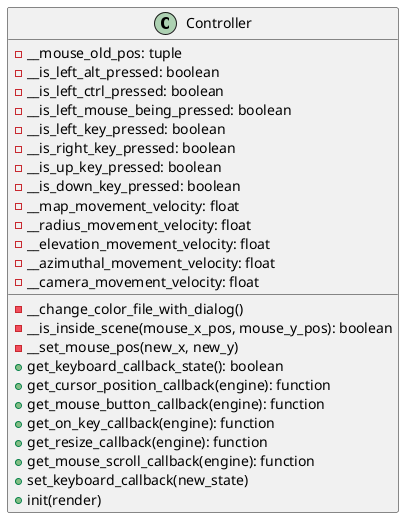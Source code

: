 @startuml
class Controller {
    - __mouse_old_pos: tuple
    - __is_left_alt_pressed: boolean
    - __is_left_ctrl_pressed: boolean
    - __is_left_mouse_being_pressed: boolean
    - __is_left_key_pressed: boolean
    - __is_right_key_pressed: boolean
    - __is_up_key_pressed: boolean
    - __is_down_key_pressed: boolean
    - __map_movement_velocity: float
    - __radius_movement_velocity: float
    - __elevation_movement_velocity: float
    - __azimuthal_movement_velocity: float
    - __camera_movement_velocity: float


    - __change_color_file_with_dialog()
    - __is_inside_scene(mouse_x_pos, mouse_y_pos): boolean
    - __set_mouse_pos(new_x, new_y)
    + get_keyboard_callback_state(): boolean
    + get_cursor_position_callback(engine): function
    + get_mouse_button_callback(engine): function
    + get_on_key_callback(engine): function
    + get_resize_callback(engine): function
    + get_mouse_scroll_callback(engine): function
    + set_keyboard_callback(new_state)
    + init(render)
}
@enduml